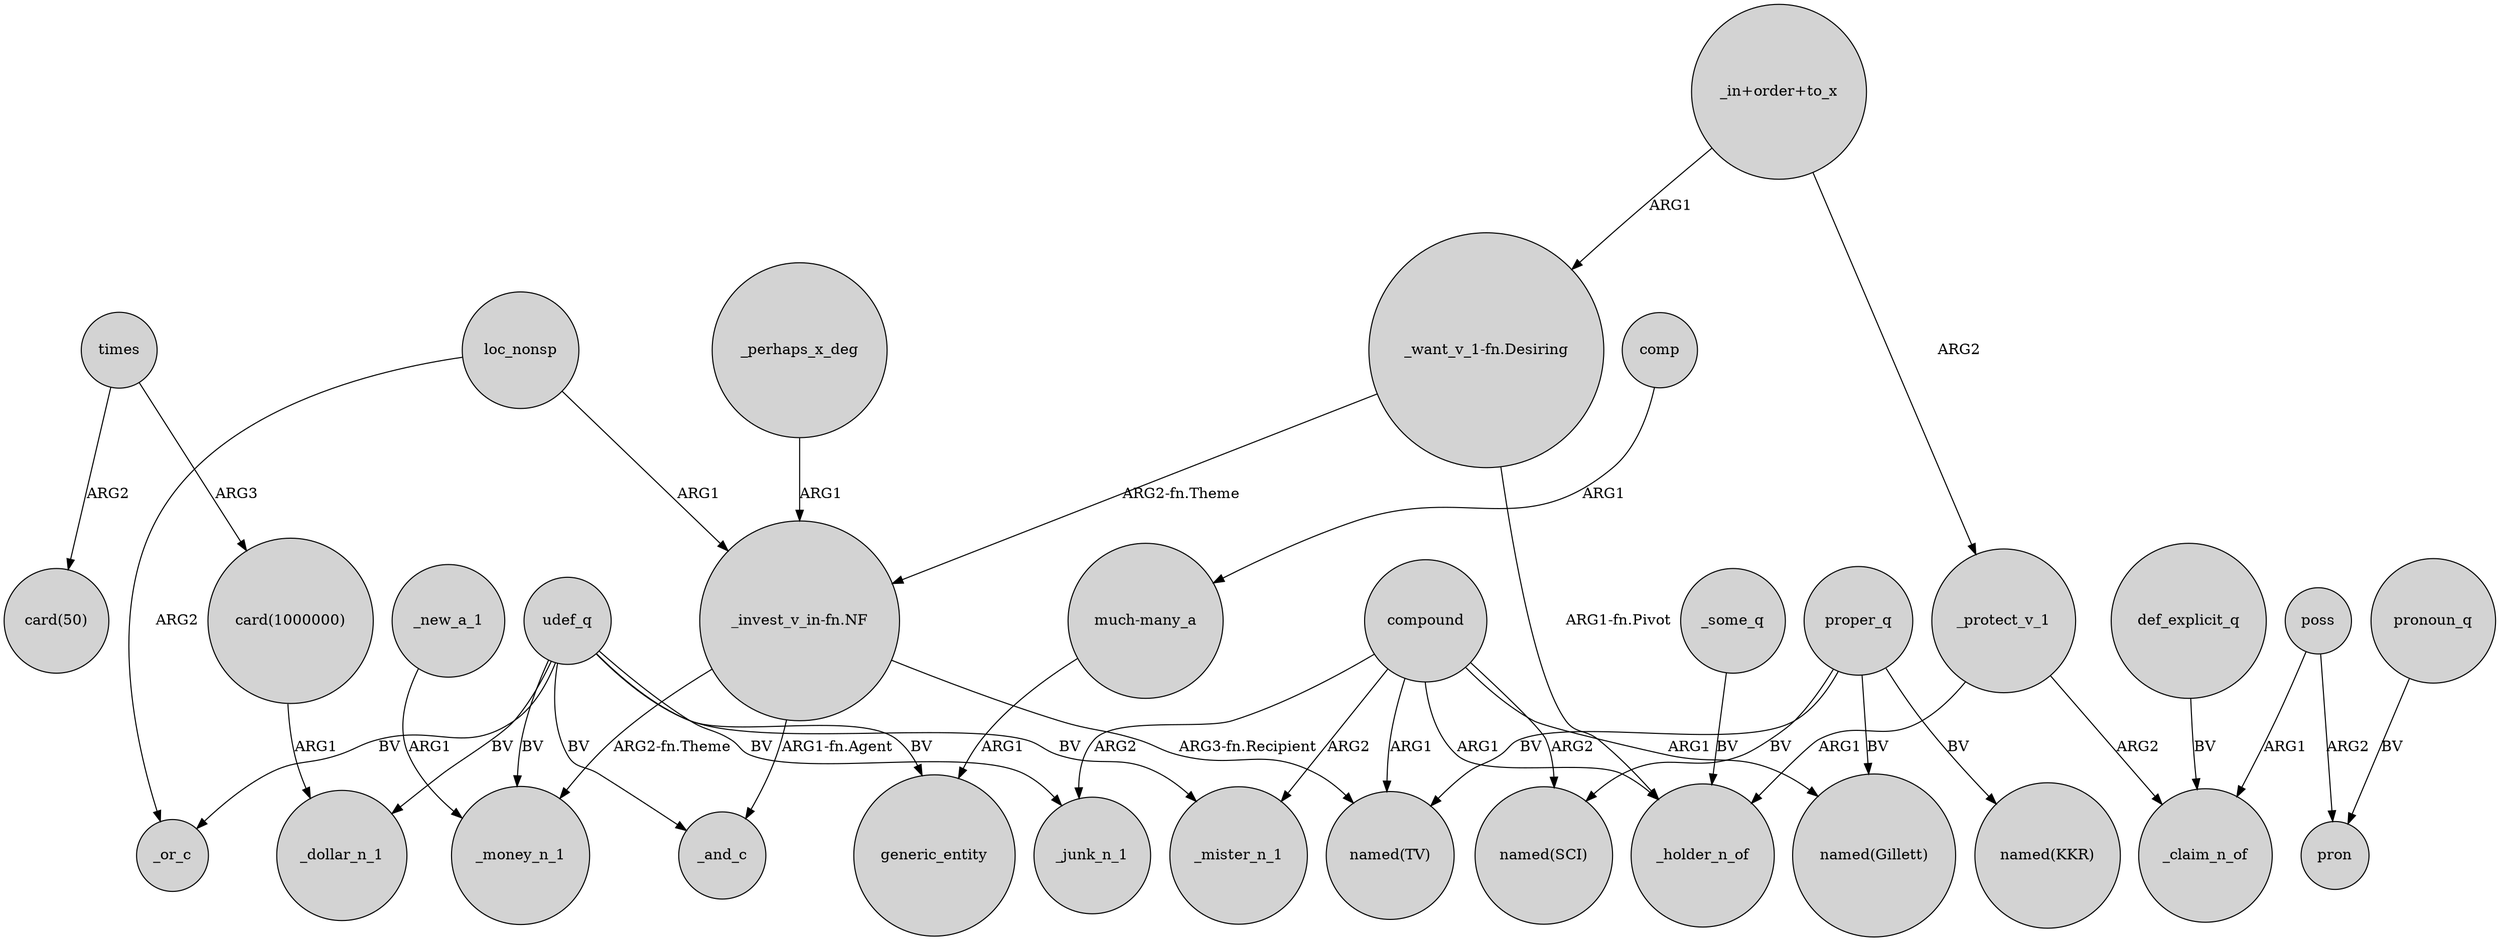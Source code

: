 digraph {
	node [shape=circle style=filled]
	times -> "card(50)" [label=ARG2]
	"card(1000000)" -> _dollar_n_1 [label=ARG1]
	udef_q -> _money_n_1 [label=BV]
	udef_q -> generic_entity [label=BV]
	poss -> pron [label=ARG2]
	"_in+order+to_x" -> _protect_v_1 [label=ARG2]
	"much-many_a" -> generic_entity [label=ARG1]
	compound -> _mister_n_1 [label=ARG2]
	_new_a_1 -> _money_n_1 [label=ARG1]
	udef_q -> _mister_n_1 [label=BV]
	"_invest_v_in-fn.NF" -> _and_c [label="ARG1-fn.Agent"]
	loc_nonsp -> "_invest_v_in-fn.NF" [label=ARG1]
	"_in+order+to_x" -> "_want_v_1-fn.Desiring" [label=ARG1]
	compound -> _junk_n_1 [label=ARG2]
	proper_q -> "named(KKR)" [label=BV]
	compound -> _holder_n_of [label=ARG1]
	proper_q -> "named(TV)" [label=BV]
	udef_q -> _or_c [label=BV]
	"_invest_v_in-fn.NF" -> _money_n_1 [label="ARG2-fn.Theme"]
	udef_q -> _junk_n_1 [label=BV]
	pronoun_q -> pron [label=BV]
	poss -> _claim_n_of [label=ARG1]
	comp -> "much-many_a" [label=ARG1]
	times -> "card(1000000)" [label=ARG3]
	compound -> "named(SCI)" [label=ARG2]
	"_want_v_1-fn.Desiring" -> "_invest_v_in-fn.NF" [label="ARG2-fn.Theme"]
	_some_q -> _holder_n_of [label=BV]
	def_explicit_q -> _claim_n_of [label=BV]
	proper_q -> "named(Gillett)" [label=BV]
	_perhaps_x_deg -> "_invest_v_in-fn.NF" [label=ARG1]
	_protect_v_1 -> _holder_n_of [label=ARG1]
	_protect_v_1 -> _claim_n_of [label=ARG2]
	"_invest_v_in-fn.NF" -> "named(TV)" [label="ARG3-fn.Recipient"]
	"_want_v_1-fn.Desiring" -> _holder_n_of [label="ARG1-fn.Pivot"]
	udef_q -> _and_c [label=BV]
	loc_nonsp -> _or_c [label=ARG2]
	compound -> "named(Gillett)" [label=ARG1]
	compound -> "named(TV)" [label=ARG1]
	proper_q -> "named(SCI)" [label=BV]
	udef_q -> _dollar_n_1 [label=BV]
}
